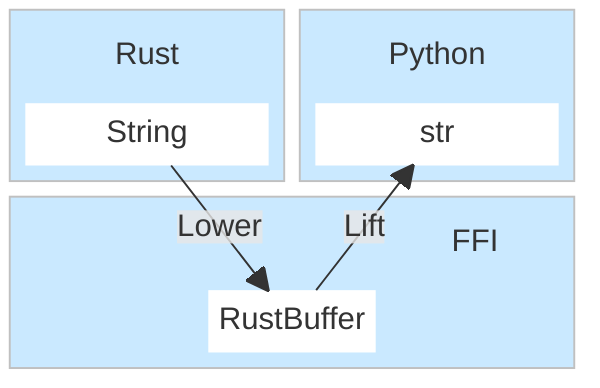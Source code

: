 block-beta
  columns 2
  block:RustLayer
    columns 1
    RustTitle["Rust"]
    RustString["String"]
  end
  block:PythonLayer
    columns 1
    PythonTitle["Python"]
    PythonStr["str"]
  end
  block:FFILayer:2
    columns 3
    space:2
    FfiTitle["FFI"]
    space
    RustBuffer["RustBuffer"]
    space
  end

  RustString --"Lower"--> RustBuffer
  RustBuffer --"Lift"--> PythonStr

classDef default stroke:transparent,fill:#fff
classDef layer stroke:#c0c0c0,fill:#cae9ff
classDef title stroke:transparent,fill:transparent,color:#f72585
classDef invisible stroke:transparent,fill:transparent
class RustLayer layer
class PythonLayer layer
class FFILayer layer
class RustTitle title
class PythonTitle title
class FfiTitle title